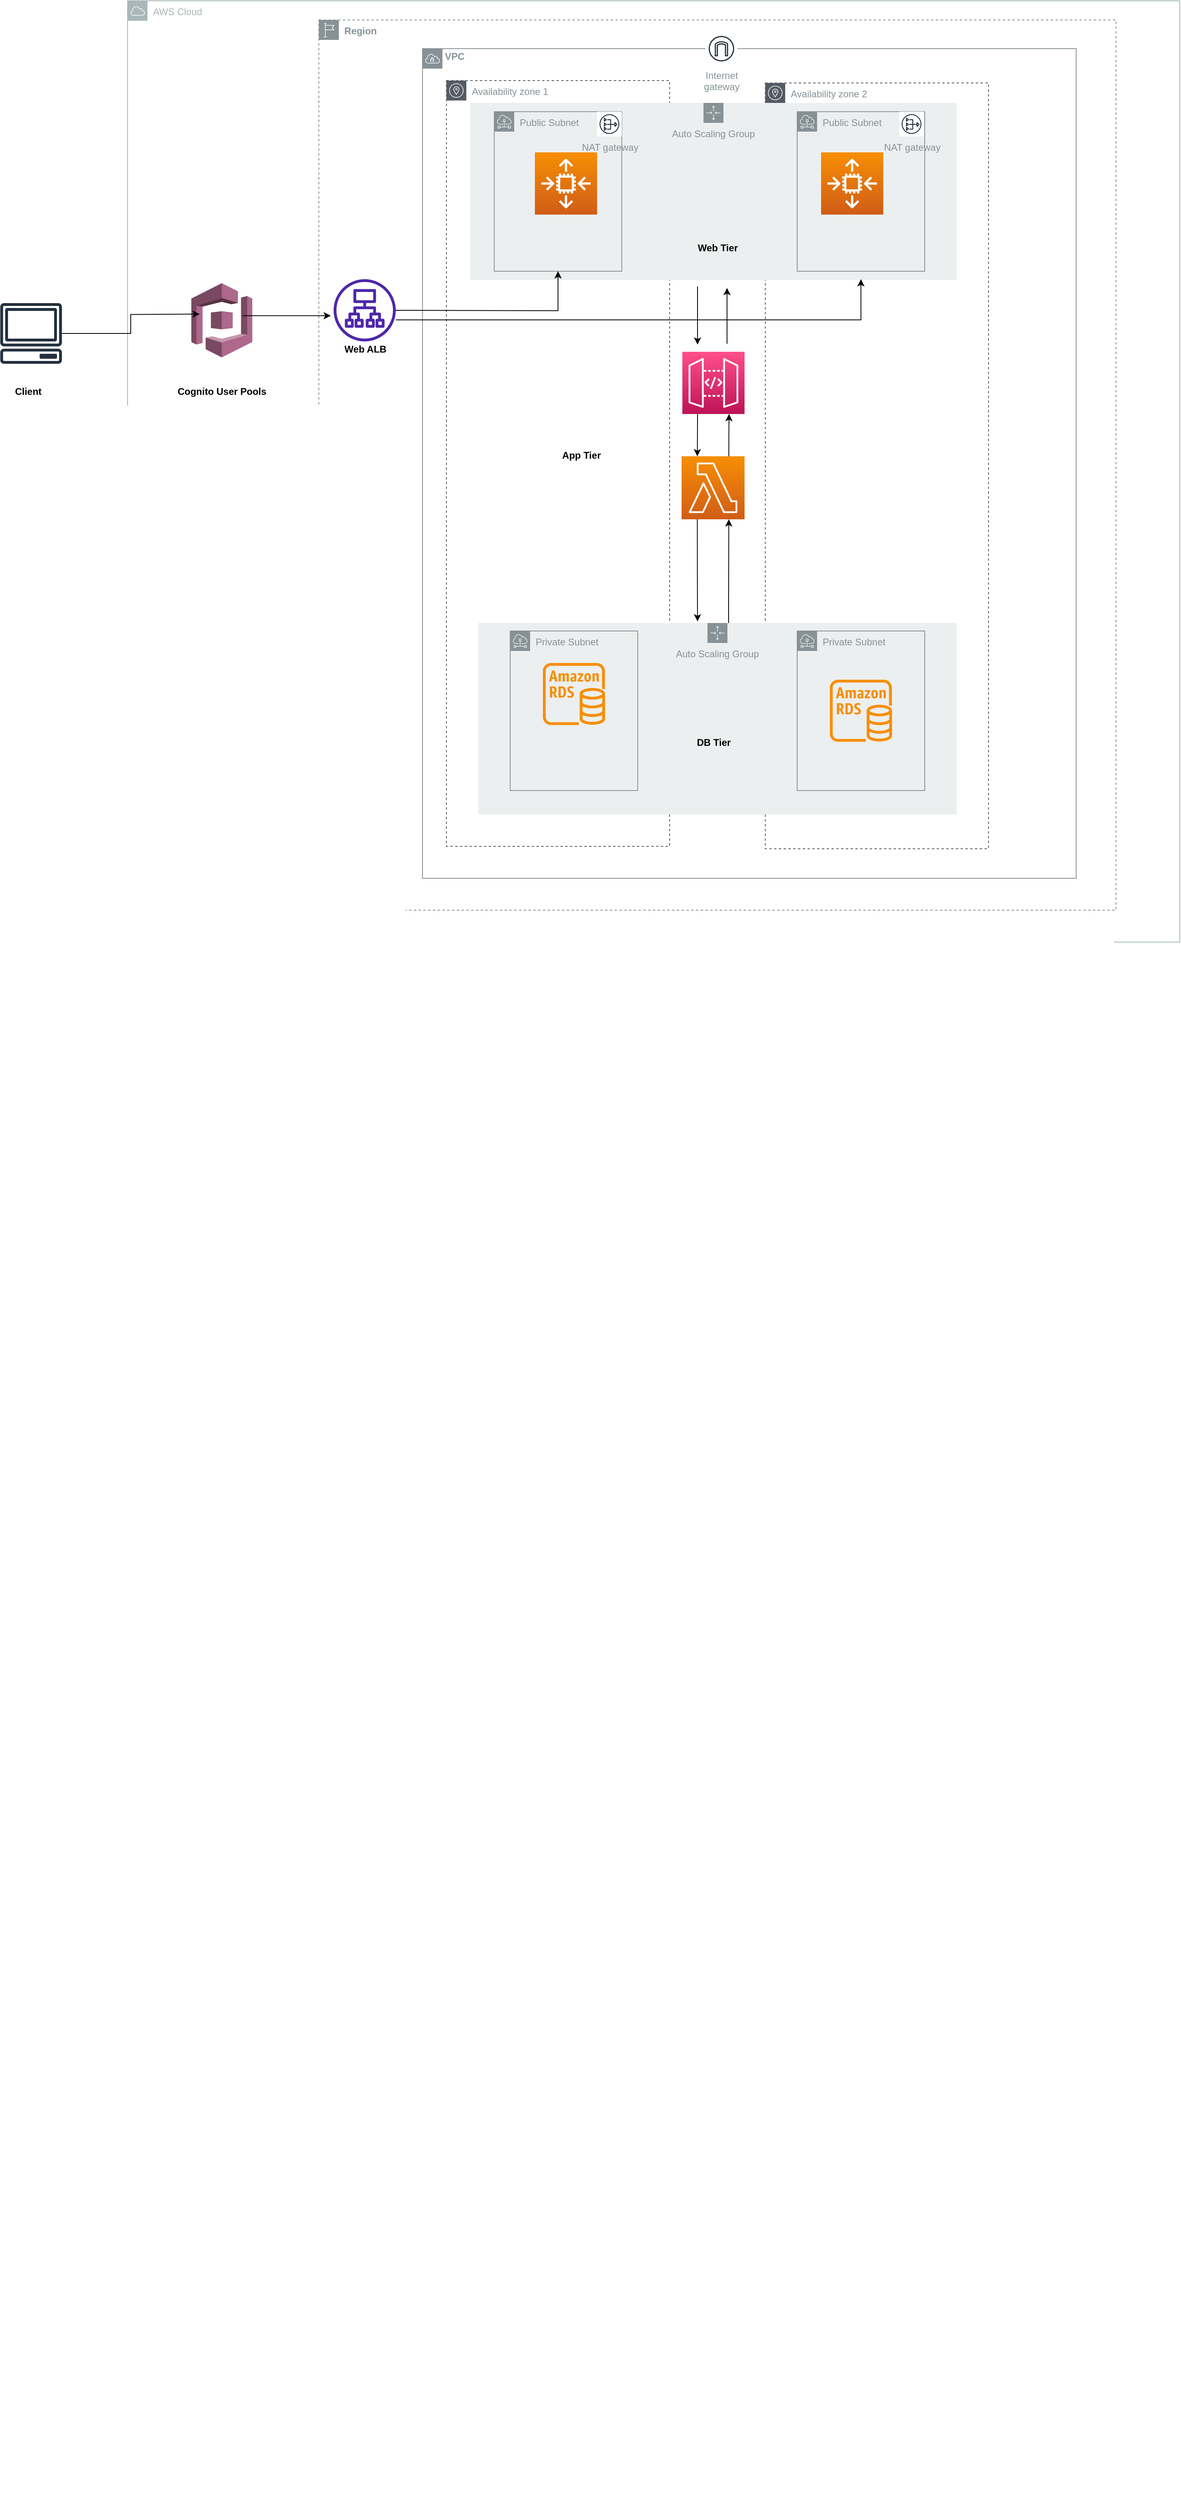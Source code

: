 <mxfile version="20.0.1" type="github">
  <diagram id="-GEG7NYa3MDwUE9U0rUo" name="Page-1">
    <mxGraphModel dx="2036" dy="520" grid="1" gridSize="10" guides="1" tooltips="1" connect="1" arrows="1" fold="1" page="1" pageScale="1" pageWidth="850" pageHeight="1100" math="0" shadow="0">
      <root>
        <mxCell id="0" />
        <mxCell id="1" parent="0" />
        <mxCell id="fDSZwFsicnBfdJ9t3ey4-1" value="&lt;font color=&quot;#879196&quot;&gt;Availability zone 2&lt;/font&gt;" style="sketch=0;outlineConnect=0;gradientColor=none;html=1;whiteSpace=wrap;fontSize=12;fontStyle=0;shape=mxgraph.aws4.group;grIcon=mxgraph.aws4.group_availability_zone;strokeColor=#545B64;fillColor=none;verticalAlign=top;align=left;spacingLeft=30;fontColor=#545B64;dashed=1;shadow=0;" parent="1" vertex="1">
          <mxGeometry x="720" y="763" width="280" height="960" as="geometry" />
        </mxCell>
        <mxCell id="B6OoX21ZwnaRHiZaLL_V-32" value="&lt;font color=&quot;#879196&quot;&gt;Availability zone 1&lt;/font&gt;" style="sketch=0;outlineConnect=0;gradientColor=none;html=1;whiteSpace=wrap;fontSize=12;fontStyle=0;shape=mxgraph.aws4.group;grIcon=mxgraph.aws4.group_availability_zone;strokeColor=#545B64;fillColor=none;verticalAlign=top;align=left;spacingLeft=30;fontColor=#545B64;dashed=1;shadow=0;" parent="1" vertex="1">
          <mxGeometry x="320" y="760" width="280" height="960" as="geometry" />
        </mxCell>
        <mxCell id="B6OoX21ZwnaRHiZaLL_V-9" value="AWS Cloud" style="sketch=0;outlineConnect=0;gradientColor=none;html=1;whiteSpace=wrap;fontSize=12;fontStyle=0;shape=mxgraph.aws4.group;grIcon=mxgraph.aws4.group_aws_cloud;strokeColor=#AAB7B8;fillColor=none;verticalAlign=top;align=left;spacingLeft=30;fontColor=#AAB7B8;dashed=0;" parent="1" vertex="1">
          <mxGeometry x="-80" y="660" width="1320" height="1180" as="geometry" />
        </mxCell>
        <mxCell id="B6OoX21ZwnaRHiZaLL_V-30" value="Region" style="sketch=0;outlineConnect=0;gradientColor=none;html=1;whiteSpace=wrap;fontSize=12;fontStyle=1;shape=mxgraph.aws4.group;grIcon=mxgraph.aws4.group_region;strokeColor=#879196;fillColor=none;verticalAlign=top;align=left;spacingLeft=30;fontColor=#879196;dashed=1;shadow=0;" parent="1" vertex="1">
          <mxGeometry x="160" y="684" width="1000" height="1116" as="geometry" />
        </mxCell>
        <mxCell id="B6OoX21ZwnaRHiZaLL_V-38" value="Auto Scaling Group" style="sketch=0;outlineConnect=0;gradientColor=none;html=1;whiteSpace=wrap;fontSize=12;fontStyle=0;shape=mxgraph.aws4.groupCenter;grIcon=mxgraph.aws4.group_auto_scaling_group;grStroke=0;strokeColor=#879196;fillColor=#ECEFEF;verticalAlign=top;align=center;fontColor=#879196;dashed=0;spacingTop=25;shadow=0;" parent="1" vertex="1">
          <mxGeometry x="350" y="788" width="610" height="222" as="geometry" />
        </mxCell>
        <mxCell id="B6OoX21ZwnaRHiZaLL_V-34" value="Public Subnet" style="sketch=0;outlineConnect=0;gradientColor=none;html=1;whiteSpace=wrap;fontSize=12;fontStyle=0;shape=mxgraph.aws4.group;grIcon=mxgraph.aws4.group_subnet;strokeColor=#879196;fillColor=none;verticalAlign=top;align=left;spacingLeft=30;fontColor=#879196;dashed=0;shadow=0;" parent="1" vertex="1">
          <mxGeometry x="380" y="799" width="160" height="200" as="geometry" />
        </mxCell>
        <mxCell id="B6OoX21ZwnaRHiZaLL_V-31" value="&lt;br&gt;&lt;br&gt;&lt;br&gt;&lt;br&gt;&lt;br&gt;&lt;br&gt;&lt;br&gt;&lt;br&gt;&lt;br&gt;&lt;br&gt;&lt;br&gt;&lt;br&gt;&lt;br&gt;&lt;br&gt;&lt;br&gt;&lt;br&gt;&lt;br&gt;&lt;br&gt;&lt;br&gt;&lt;br&gt;&lt;br&gt;&lt;br&gt;&lt;br&gt;&lt;br&gt;&lt;br&gt;&lt;br&gt;&lt;br&gt;&lt;br&gt;&lt;br&gt;&lt;br&gt;&lt;br&gt;&lt;br&gt;&lt;br&gt;&lt;br&gt;&lt;br&gt;&lt;br&gt;&lt;br&gt;&lt;br&gt;&lt;br&gt;&lt;br&gt;&lt;br&gt;&lt;br&gt;&lt;br&gt;&lt;br&gt;&lt;br&gt;&lt;br&gt;&lt;br&gt;&lt;br&gt;&lt;br&gt;&lt;br&gt;&lt;br&gt;&lt;br&gt;&lt;br&gt;&lt;br&gt;&lt;br&gt;&lt;br&gt;&lt;br&gt;&lt;br&gt;&lt;br&gt;&lt;br&gt;&lt;br&gt;&lt;br&gt;&lt;br&gt;&lt;br&gt;&lt;br&gt;&lt;br&gt;&lt;br&gt;&lt;br&gt;&lt;br&gt;&lt;br&gt;&lt;br&gt;&lt;br&gt;&lt;br&gt;&lt;br&gt;&lt;br&gt;&lt;br&gt;&lt;br&gt;&lt;br&gt;&lt;br&gt;&lt;br&gt;&lt;br&gt;&lt;br&gt;&lt;br&gt;&lt;br&gt;&lt;br&gt;&lt;br&gt;&lt;br&gt;&lt;br&gt;&lt;br&gt;&lt;br&gt;&lt;br&gt;&lt;br&gt;&lt;br&gt;&lt;br&gt;&lt;br&gt;&lt;br&gt;&lt;br&gt;&lt;br&gt;&lt;br&gt;&lt;br&gt;&lt;br&gt;&lt;br&gt;&lt;br&gt;&lt;br&gt;&lt;br&gt;&lt;br&gt;&lt;br&gt;&lt;br&gt;&lt;br&gt;&lt;br&gt;&lt;br&gt;&lt;br&gt;&lt;br&gt;&lt;br&gt;&lt;br&gt;&lt;br&gt;&lt;br&gt;&lt;br&gt;&lt;br&gt;&lt;br&gt;&lt;br&gt;&lt;br&gt;&lt;br&gt;&lt;br&gt;&lt;br&gt;&lt;br&gt;&lt;br&gt;&lt;br&gt;&lt;br&gt;&lt;br&gt;&lt;br&gt;&lt;br&gt;&lt;br&gt;&lt;br&gt;&lt;br&gt;&lt;br&gt;&lt;br&gt;&lt;br&gt;&lt;br&gt;&lt;br&gt;&lt;br&gt;&lt;br&gt;&lt;br&gt;&lt;br&gt;&lt;br&gt;&lt;br&gt;&lt;br&gt;&lt;br&gt;&lt;br&gt;&lt;br&gt;&lt;br&gt;&lt;br&gt;&lt;br&gt;&lt;br&gt;&lt;br&gt;&lt;br&gt;&lt;br&gt;&lt;br&gt;&lt;br&gt;&lt;br&gt;&lt;br&gt;&lt;br&gt;&lt;br&gt;&lt;br&gt;&lt;br&gt;&lt;br&gt;&lt;br&gt;&lt;br&gt;&lt;br&gt;&lt;br&gt;&lt;br&gt;&lt;br&gt;&lt;br&gt;&lt;br&gt;&lt;br&gt;&lt;br&gt;&lt;br&gt;&lt;br&gt;&lt;br&gt;&lt;br&gt;&lt;br&gt;&lt;br&gt;&lt;br&gt;&lt;br&gt;&lt;br&gt;&lt;br&gt;&lt;br&gt;&lt;br&gt;&lt;br&gt;&lt;br&gt;&lt;br&gt;&lt;br&gt;&lt;br&gt;&lt;br&gt;&lt;br&gt;&lt;br&gt;&lt;br&gt;&lt;br&gt;&lt;br&gt;&lt;br&gt;&lt;br&gt;&lt;br&gt;&lt;br&gt;&lt;br&gt;&lt;br&gt;&lt;br&gt;&lt;br&gt;&lt;br&gt;&lt;br&gt;&lt;br&gt;&lt;br&gt;&lt;br&gt;&lt;br&gt;" style="sketch=0;outlineConnect=0;gradientColor=none;html=1;whiteSpace=wrap;fontSize=12;fontStyle=0;shape=mxgraph.aws4.group;grIcon=mxgraph.aws4.group_vpc;strokeColor=#879196;fillColor=none;verticalAlign=top;align=left;spacingLeft=30;fontColor=#879196;dashed=0;shadow=0;" parent="1" vertex="1">
          <mxGeometry x="290" y="720" width="820" height="1040" as="geometry" />
        </mxCell>
        <mxCell id="B0TIL4bSB5Exnn931L6U-57" style="edgeStyle=orthogonalEdgeStyle;rounded=0;orthogonalLoop=1;jettySize=auto;html=1;entryX=0.75;entryY=1;entryDx=0;entryDy=0;entryPerimeter=0;fontColor=#000000;" edge="1" parent="1" source="B6OoX21ZwnaRHiZaLL_V-41" target="B0TIL4bSB5Exnn931L6U-46">
          <mxGeometry relative="1" as="geometry">
            <Array as="points">
              <mxPoint x="674" y="1410" />
              <mxPoint x="674" y="1410" />
            </Array>
          </mxGeometry>
        </mxCell>
        <mxCell id="B6OoX21ZwnaRHiZaLL_V-41" value="Auto Scaling Group" style="sketch=0;outlineConnect=0;gradientColor=none;html=1;whiteSpace=wrap;fontSize=12;fontStyle=0;shape=mxgraph.aws4.groupCenter;grIcon=mxgraph.aws4.group_auto_scaling_group;grStroke=0;strokeColor=#879196;fillColor=#ECEFEF;verticalAlign=top;align=center;fontColor=#879196;dashed=0;spacingTop=25;shadow=0;" parent="1" vertex="1">
          <mxGeometry x="360" y="1440" width="600" height="240" as="geometry" />
        </mxCell>
        <mxCell id="B6OoX21ZwnaRHiZaLL_V-36" value="Private Subnet" style="sketch=0;outlineConnect=0;gradientColor=none;html=1;whiteSpace=wrap;fontSize=12;fontStyle=0;shape=mxgraph.aws4.group;grIcon=mxgraph.aws4.group_subnet;strokeColor=#879196;fillColor=none;verticalAlign=top;align=left;spacingLeft=30;fontColor=#879196;dashed=0;shadow=0;" parent="1" vertex="1">
          <mxGeometry x="400" y="1450" width="160" height="200" as="geometry" />
        </mxCell>
        <mxCell id="B6OoX21ZwnaRHiZaLL_V-37" value="Private Subnet" style="sketch=0;outlineConnect=0;gradientColor=none;html=1;whiteSpace=wrap;fontSize=12;fontStyle=0;shape=mxgraph.aws4.group;grIcon=mxgraph.aws4.group_subnet;strokeColor=#879196;fillColor=none;verticalAlign=top;align=left;spacingLeft=30;fontColor=#879196;dashed=0;shadow=0;" parent="1" vertex="1">
          <mxGeometry x="760" y="1450" width="160" height="200" as="geometry" />
        </mxCell>
        <mxCell id="B0TIL4bSB5Exnn931L6U-55" style="edgeStyle=orthogonalEdgeStyle;rounded=0;orthogonalLoop=1;jettySize=auto;html=1;fontColor=#000000;" edge="1" parent="1">
          <mxGeometry relative="1" as="geometry">
            <mxPoint x="635" y="1018" as="sourcePoint" />
            <mxPoint x="635" y="1091" as="targetPoint" />
            <Array as="points">
              <mxPoint x="635" y="1091" />
            </Array>
          </mxGeometry>
        </mxCell>
        <mxCell id="B6OoX21ZwnaRHiZaLL_V-39" value="Web Tier" style="text;html=1;resizable=0;autosize=1;align=center;verticalAlign=middle;points=[];fillColor=none;strokeColor=none;rounded=0;shadow=0;dashed=1;sketch=0;fontStyle=1" parent="1" vertex="1">
          <mxGeometry x="625" y="960" width="70" height="20" as="geometry" />
        </mxCell>
        <mxCell id="B6OoX21ZwnaRHiZaLL_V-44" value="" style="sketch=0;outlineConnect=0;fontColor=#232F3E;gradientColor=none;fillColor=#F78E04;strokeColor=none;dashed=0;verticalLabelPosition=bottom;verticalAlign=top;align=center;html=1;fontSize=12;fontStyle=0;aspect=fixed;pointerEvents=1;shape=mxgraph.aws4.rds_instance;shadow=0;" parent="1" vertex="1">
          <mxGeometry x="441" y="1490" width="78" height="78" as="geometry" />
        </mxCell>
        <mxCell id="B6OoX21ZwnaRHiZaLL_V-46" value="" style="sketch=0;points=[[0,0,0],[0.25,0,0],[0.5,0,0],[0.75,0,0],[1,0,0],[0,1,0],[0.25,1,0],[0.5,1,0],[0.75,1,0],[1,1,0],[0,0.25,0],[0,0.5,0],[0,0.75,0],[1,0.25,0],[1,0.5,0],[1,0.75,0]];outlineConnect=0;fontColor=#232F3E;gradientColor=#F78E04;gradientDirection=north;fillColor=#D05C17;strokeColor=#ffffff;dashed=0;verticalLabelPosition=bottom;verticalAlign=top;align=center;html=1;fontSize=12;fontStyle=0;aspect=fixed;shape=mxgraph.aws4.resourceIcon;resIcon=mxgraph.aws4.auto_scaling2;shadow=0;" parent="1" vertex="1">
          <mxGeometry x="431" y="850" width="78" height="78" as="geometry" />
        </mxCell>
        <mxCell id="B6OoX21ZwnaRHiZaLL_V-47" value="" style="sketch=0;points=[[0,0,0],[0.25,0,0],[0.5,0,0],[0.75,0,0],[1,0,0],[0,1,0],[0.25,1,0],[0.5,1,0],[0.75,1,0],[1,1,0],[0,0.25,0],[0,0.5,0],[0,0.75,0],[1,0.25,0],[1,0.5,0],[1,0.75,0]];outlineConnect=0;fontColor=#232F3E;gradientColor=#F78E04;gradientDirection=north;fillColor=#D05C17;strokeColor=#ffffff;dashed=0;verticalLabelPosition=bottom;verticalAlign=top;align=center;html=1;fontSize=12;fontStyle=0;aspect=fixed;shape=mxgraph.aws4.resourceIcon;resIcon=mxgraph.aws4.auto_scaling2;shadow=0;" parent="1" vertex="1">
          <mxGeometry x="790" y="850" width="78" height="78" as="geometry" />
        </mxCell>
        <mxCell id="B6OoX21ZwnaRHiZaLL_V-48" value="" style="sketch=0;outlineConnect=0;fontColor=#232F3E;gradientColor=none;fillColor=#F78E04;strokeColor=none;dashed=0;verticalLabelPosition=bottom;verticalAlign=top;align=center;html=1;fontSize=12;fontStyle=0;aspect=fixed;pointerEvents=1;shape=mxgraph.aws4.rds_instance;shadow=0;" parent="1" vertex="1">
          <mxGeometry x="801" y="1511" width="78" height="78" as="geometry" />
        </mxCell>
        <mxCell id="B6OoX21ZwnaRHiZaLL_V-50" value="DB Tier" style="text;html=1;resizable=0;autosize=1;align=center;verticalAlign=middle;points=[];fillColor=none;strokeColor=none;rounded=0;shadow=0;dashed=1;sketch=0;fontStyle=1" parent="1" vertex="1">
          <mxGeometry x="625" y="1580" width="60" height="20" as="geometry" />
        </mxCell>
        <mxCell id="B6OoX21ZwnaRHiZaLL_V-51" value="&lt;p style=&quot;line-height: 0.9;&quot;&gt;App Tier&lt;/p&gt;" style="text;html=1;resizable=0;autosize=1;align=center;verticalAlign=middle;points=[];fillColor=none;strokeColor=none;rounded=0;shadow=0;dashed=1;sketch=0;fontStyle=1" parent="1" vertex="1">
          <mxGeometry x="459" y="1210" width="60" height="40" as="geometry" />
        </mxCell>
        <mxCell id="B6OoX21ZwnaRHiZaLL_V-55" style="edgeStyle=orthogonalEdgeStyle;rounded=0;orthogonalLoop=1;jettySize=auto;html=1;" parent="1" target="B6OoX21ZwnaRHiZaLL_V-34" edge="1">
          <mxGeometry relative="1" as="geometry">
            <mxPoint x="256.5" y="1048" as="sourcePoint" />
            <mxPoint x="380" y="909" as="targetPoint" />
          </mxGeometry>
        </mxCell>
        <mxCell id="B6OoX21ZwnaRHiZaLL_V-56" style="edgeStyle=orthogonalEdgeStyle;rounded=0;orthogonalLoop=1;jettySize=auto;html=1;" parent="1" edge="1">
          <mxGeometry relative="1" as="geometry">
            <Array as="points">
              <mxPoint x="840" y="1060" />
            </Array>
            <mxPoint x="840" y="1009" as="targetPoint" />
            <mxPoint x="256.5" y="1060" as="sourcePoint" />
          </mxGeometry>
        </mxCell>
        <mxCell id="B6OoX21ZwnaRHiZaLL_V-52" value="" style="sketch=0;outlineConnect=0;fontColor=#232F3E;gradientColor=none;fillColor=#4D27AA;strokeColor=none;dashed=0;verticalLabelPosition=bottom;verticalAlign=top;align=center;html=1;fontSize=12;fontStyle=0;aspect=fixed;pointerEvents=1;shape=mxgraph.aws4.application_load_balancer;shadow=0;" parent="1" vertex="1">
          <mxGeometry x="178.5" y="1009" width="78" height="78" as="geometry" />
        </mxCell>
        <mxCell id="B6OoX21ZwnaRHiZaLL_V-57" value="Web ALB" style="text;html=1;resizable=0;autosize=1;align=center;verticalAlign=middle;points=[];fillColor=none;strokeColor=none;rounded=0;shadow=0;dashed=1;sketch=0;fontStyle=1" parent="1" vertex="1">
          <mxGeometry x="183.25" y="1087" width="70" height="20" as="geometry" />
        </mxCell>
        <mxCell id="fDSZwFsicnBfdJ9t3ey4-2" value="Public Subnet" style="sketch=0;outlineConnect=0;gradientColor=none;html=1;whiteSpace=wrap;fontSize=12;fontStyle=0;shape=mxgraph.aws4.group;grIcon=mxgraph.aws4.group_subnet;strokeColor=#879196;fillColor=none;verticalAlign=top;align=left;spacingLeft=30;fontColor=#879196;dashed=0;shadow=0;" parent="1" vertex="1">
          <mxGeometry x="760" y="799" width="160" height="200" as="geometry" />
        </mxCell>
        <mxCell id="B0TIL4bSB5Exnn931L6U-1" value="" style="outlineConnect=0;dashed=0;verticalLabelPosition=bottom;verticalAlign=top;align=center;html=1;shape=mxgraph.aws3.cognito;fillColor=#AD688B;gradientColor=none;" vertex="1" parent="1">
          <mxGeometry y="1014" width="76.5" height="93" as="geometry" />
        </mxCell>
        <mxCell id="B0TIL4bSB5Exnn931L6U-24" style="edgeStyle=orthogonalEdgeStyle;rounded=0;orthogonalLoop=1;jettySize=auto;html=1;entryX=0.147;entryY=0.561;entryDx=0;entryDy=0;entryPerimeter=0;fontColor=#000000;exitX=1;exitY=0.5;exitDx=0;exitDy=0;exitPerimeter=0;" edge="1" parent="1">
          <mxGeometry relative="1" as="geometry">
            <mxPoint x="64.5" y="1054.75" as="sourcePoint" />
            <mxPoint x="174.966" y="1054.758" as="targetPoint" />
            <Array as="points" />
          </mxGeometry>
        </mxCell>
        <mxCell id="B0TIL4bSB5Exnn931L6U-6" value="&lt;font color=&quot;#879196&quot;&gt;Internet&lt;br&gt;gateway&lt;/font&gt;" style="sketch=0;outlineConnect=0;fontColor=#232F3E;gradientColor=none;strokeColor=#232F3E;fillColor=#ffffff;dashed=0;verticalLabelPosition=bottom;verticalAlign=top;align=center;html=1;fontSize=12;fontStyle=0;aspect=fixed;shape=mxgraph.aws4.resourceIcon;resIcon=mxgraph.aws4.internet_gateway;" vertex="1" parent="1">
          <mxGeometry x="645" y="700" width="40" height="40" as="geometry" />
        </mxCell>
        <mxCell id="B0TIL4bSB5Exnn931L6U-10" value="&lt;font color=&quot;#879196&quot;&gt;NAT gateway&lt;/font&gt;" style="sketch=0;outlineConnect=0;fontColor=#232F3E;gradientColor=none;strokeColor=#232F3E;fillColor=#ffffff;dashed=0;verticalLabelPosition=bottom;verticalAlign=top;align=center;html=1;fontSize=12;fontStyle=0;aspect=fixed;shape=mxgraph.aws4.resourceIcon;resIcon=mxgraph.aws4.nat_gateway;" vertex="1" parent="1">
          <mxGeometry x="509" y="799" width="31" height="31" as="geometry" />
        </mxCell>
        <mxCell id="B0TIL4bSB5Exnn931L6U-11" value="&lt;font color=&quot;#879196&quot;&gt;NAT gateway&lt;/font&gt;" style="sketch=0;outlineConnect=0;fontColor=#232F3E;gradientColor=none;strokeColor=#232F3E;fillColor=#ffffff;dashed=0;verticalLabelPosition=bottom;verticalAlign=top;align=center;html=1;fontSize=12;fontStyle=0;aspect=fixed;shape=mxgraph.aws4.resourceIcon;resIcon=mxgraph.aws4.nat_gateway;" vertex="1" parent="1">
          <mxGeometry x="888" y="799" width="31" height="31" as="geometry" />
        </mxCell>
        <mxCell id="B0TIL4bSB5Exnn931L6U-14" value="&lt;b&gt;&lt;font color=&quot;#879196&quot;&gt;VPC&lt;/font&gt;&lt;/b&gt;" style="text;html=1;resizable=0;autosize=1;align=center;verticalAlign=middle;points=[];fillColor=none;strokeColor=none;rounded=0;" vertex="1" parent="1">
          <mxGeometry x="310" y="720" width="40" height="20" as="geometry" />
        </mxCell>
        <mxCell id="B0TIL4bSB5Exnn931L6U-23" style="edgeStyle=orthogonalEdgeStyle;rounded=0;orthogonalLoop=1;jettySize=auto;html=1;entryX=0.29;entryY=0.5;entryDx=0;entryDy=0;entryPerimeter=0;fontColor=#000000;" edge="1" parent="1" source="B0TIL4bSB5Exnn931L6U-19">
          <mxGeometry relative="1" as="geometry">
            <mxPoint x="10.445" y="1052.75" as="targetPoint" />
          </mxGeometry>
        </mxCell>
        <mxCell id="B0TIL4bSB5Exnn931L6U-19" value="" style="sketch=0;outlineConnect=0;fontColor=#232F3E;gradientColor=none;fillColor=#232F3D;strokeColor=none;dashed=0;verticalLabelPosition=bottom;verticalAlign=top;align=center;html=1;fontSize=12;fontStyle=0;aspect=fixed;pointerEvents=1;shape=mxgraph.aws4.client;" vertex="1" parent="1">
          <mxGeometry x="-240" y="1039" width="78" height="76" as="geometry" />
        </mxCell>
        <mxCell id="B0TIL4bSB5Exnn931L6U-21" value="&lt;font color=&quot;#000000&quot;&gt;&lt;b&gt;Client&lt;/b&gt;&lt;/font&gt;" style="text;html=1;resizable=0;autosize=1;align=center;verticalAlign=middle;points=[];fillColor=none;strokeColor=none;rounded=0;fontColor=#879196;" vertex="1" parent="1">
          <mxGeometry x="-230" y="1140" width="50" height="20" as="geometry" />
        </mxCell>
        <mxCell id="B0TIL4bSB5Exnn931L6U-25" value="Cognito User Pools" style="text;html=1;resizable=0;autosize=1;align=center;verticalAlign=middle;points=[];fillColor=none;strokeColor=none;rounded=0;fontColor=#000000;fontStyle=1" vertex="1" parent="1">
          <mxGeometry x="-26.75" y="1140" width="130" height="20" as="geometry" />
        </mxCell>
        <mxCell id="B0TIL4bSB5Exnn931L6U-47" value="" style="edgeStyle=orthogonalEdgeStyle;rounded=0;orthogonalLoop=1;jettySize=auto;html=1;fontColor=#000000;entryX=0.25;entryY=0;entryDx=0;entryDy=0;entryPerimeter=0;" edge="1" parent="1" source="B0TIL4bSB5Exnn931L6U-45" target="B0TIL4bSB5Exnn931L6U-46">
          <mxGeometry relative="1" as="geometry">
            <Array as="points">
              <mxPoint x="635" y="1190" />
              <mxPoint x="635" y="1190" />
            </Array>
          </mxGeometry>
        </mxCell>
        <mxCell id="B0TIL4bSB5Exnn931L6U-61" style="edgeStyle=orthogonalEdgeStyle;rounded=0;orthogonalLoop=1;jettySize=auto;html=1;fontColor=#000000;" edge="1" parent="1">
          <mxGeometry relative="1" as="geometry">
            <mxPoint x="672" y="1090" as="sourcePoint" />
            <mxPoint x="672" y="1020" as="targetPoint" />
          </mxGeometry>
        </mxCell>
        <mxCell id="B0TIL4bSB5Exnn931L6U-45" value="" style="sketch=0;points=[[0,0,0],[0.25,0,0],[0.5,0,0],[0.75,0,0],[1,0,0],[0,1,0],[0.25,1,0],[0.5,1,0],[0.75,1,0],[1,1,0],[0,0.25,0],[0,0.5,0],[0,0.75,0],[1,0.25,0],[1,0.5,0],[1,0.75,0]];outlineConnect=0;fontColor=#232F3E;gradientColor=#FF4F8B;gradientDirection=north;fillColor=#BC1356;strokeColor=#ffffff;dashed=0;verticalLabelPosition=bottom;verticalAlign=top;align=center;html=1;fontSize=12;fontStyle=0;aspect=fixed;shape=mxgraph.aws4.resourceIcon;resIcon=mxgraph.aws4.api_gateway;" vertex="1" parent="1">
          <mxGeometry x="616" y="1100" width="78" height="78" as="geometry" />
        </mxCell>
        <mxCell id="B0TIL4bSB5Exnn931L6U-58" style="edgeStyle=orthogonalEdgeStyle;rounded=0;orthogonalLoop=1;jettySize=auto;html=1;fontColor=#000000;exitX=0.25;exitY=1;exitDx=0;exitDy=0;exitPerimeter=0;" edge="1" parent="1" source="B0TIL4bSB5Exnn931L6U-46">
          <mxGeometry relative="1" as="geometry">
            <mxPoint x="634.75" y="1300" as="sourcePoint" />
            <mxPoint x="635" y="1438" as="targetPoint" />
            <Array as="points" />
          </mxGeometry>
        </mxCell>
        <mxCell id="B0TIL4bSB5Exnn931L6U-59" style="edgeStyle=orthogonalEdgeStyle;rounded=0;orthogonalLoop=1;jettySize=auto;html=1;exitX=0.75;exitY=0;exitDx=0;exitDy=0;exitPerimeter=0;entryX=0.75;entryY=1;entryDx=0;entryDy=0;entryPerimeter=0;fontColor=#000000;" edge="1" parent="1" source="B0TIL4bSB5Exnn931L6U-46" target="B0TIL4bSB5Exnn931L6U-45">
          <mxGeometry relative="1" as="geometry" />
        </mxCell>
        <mxCell id="B0TIL4bSB5Exnn931L6U-46" value="" style="sketch=0;points=[[0,0,0],[0.25,0,0],[0.5,0,0],[0.75,0,0],[1,0,0],[0,1,0],[0.25,1,0],[0.5,1,0],[0.75,1,0],[1,1,0],[0,0.25,0],[0,0.5,0],[0,0.75,0],[1,0.25,0],[1,0.5,0],[1,0.75,0]];outlineConnect=0;fontColor=#232F3E;gradientColor=#F78E04;gradientDirection=north;fillColor=#D05C17;strokeColor=#ffffff;dashed=0;verticalLabelPosition=bottom;verticalAlign=top;align=center;html=1;fontSize=12;fontStyle=0;aspect=fixed;shape=mxgraph.aws4.resourceIcon;resIcon=mxgraph.aws4.lambda;" vertex="1" parent="1">
          <mxGeometry x="615" y="1231" width="79" height="79" as="geometry" />
        </mxCell>
      </root>
    </mxGraphModel>
  </diagram>
</mxfile>
